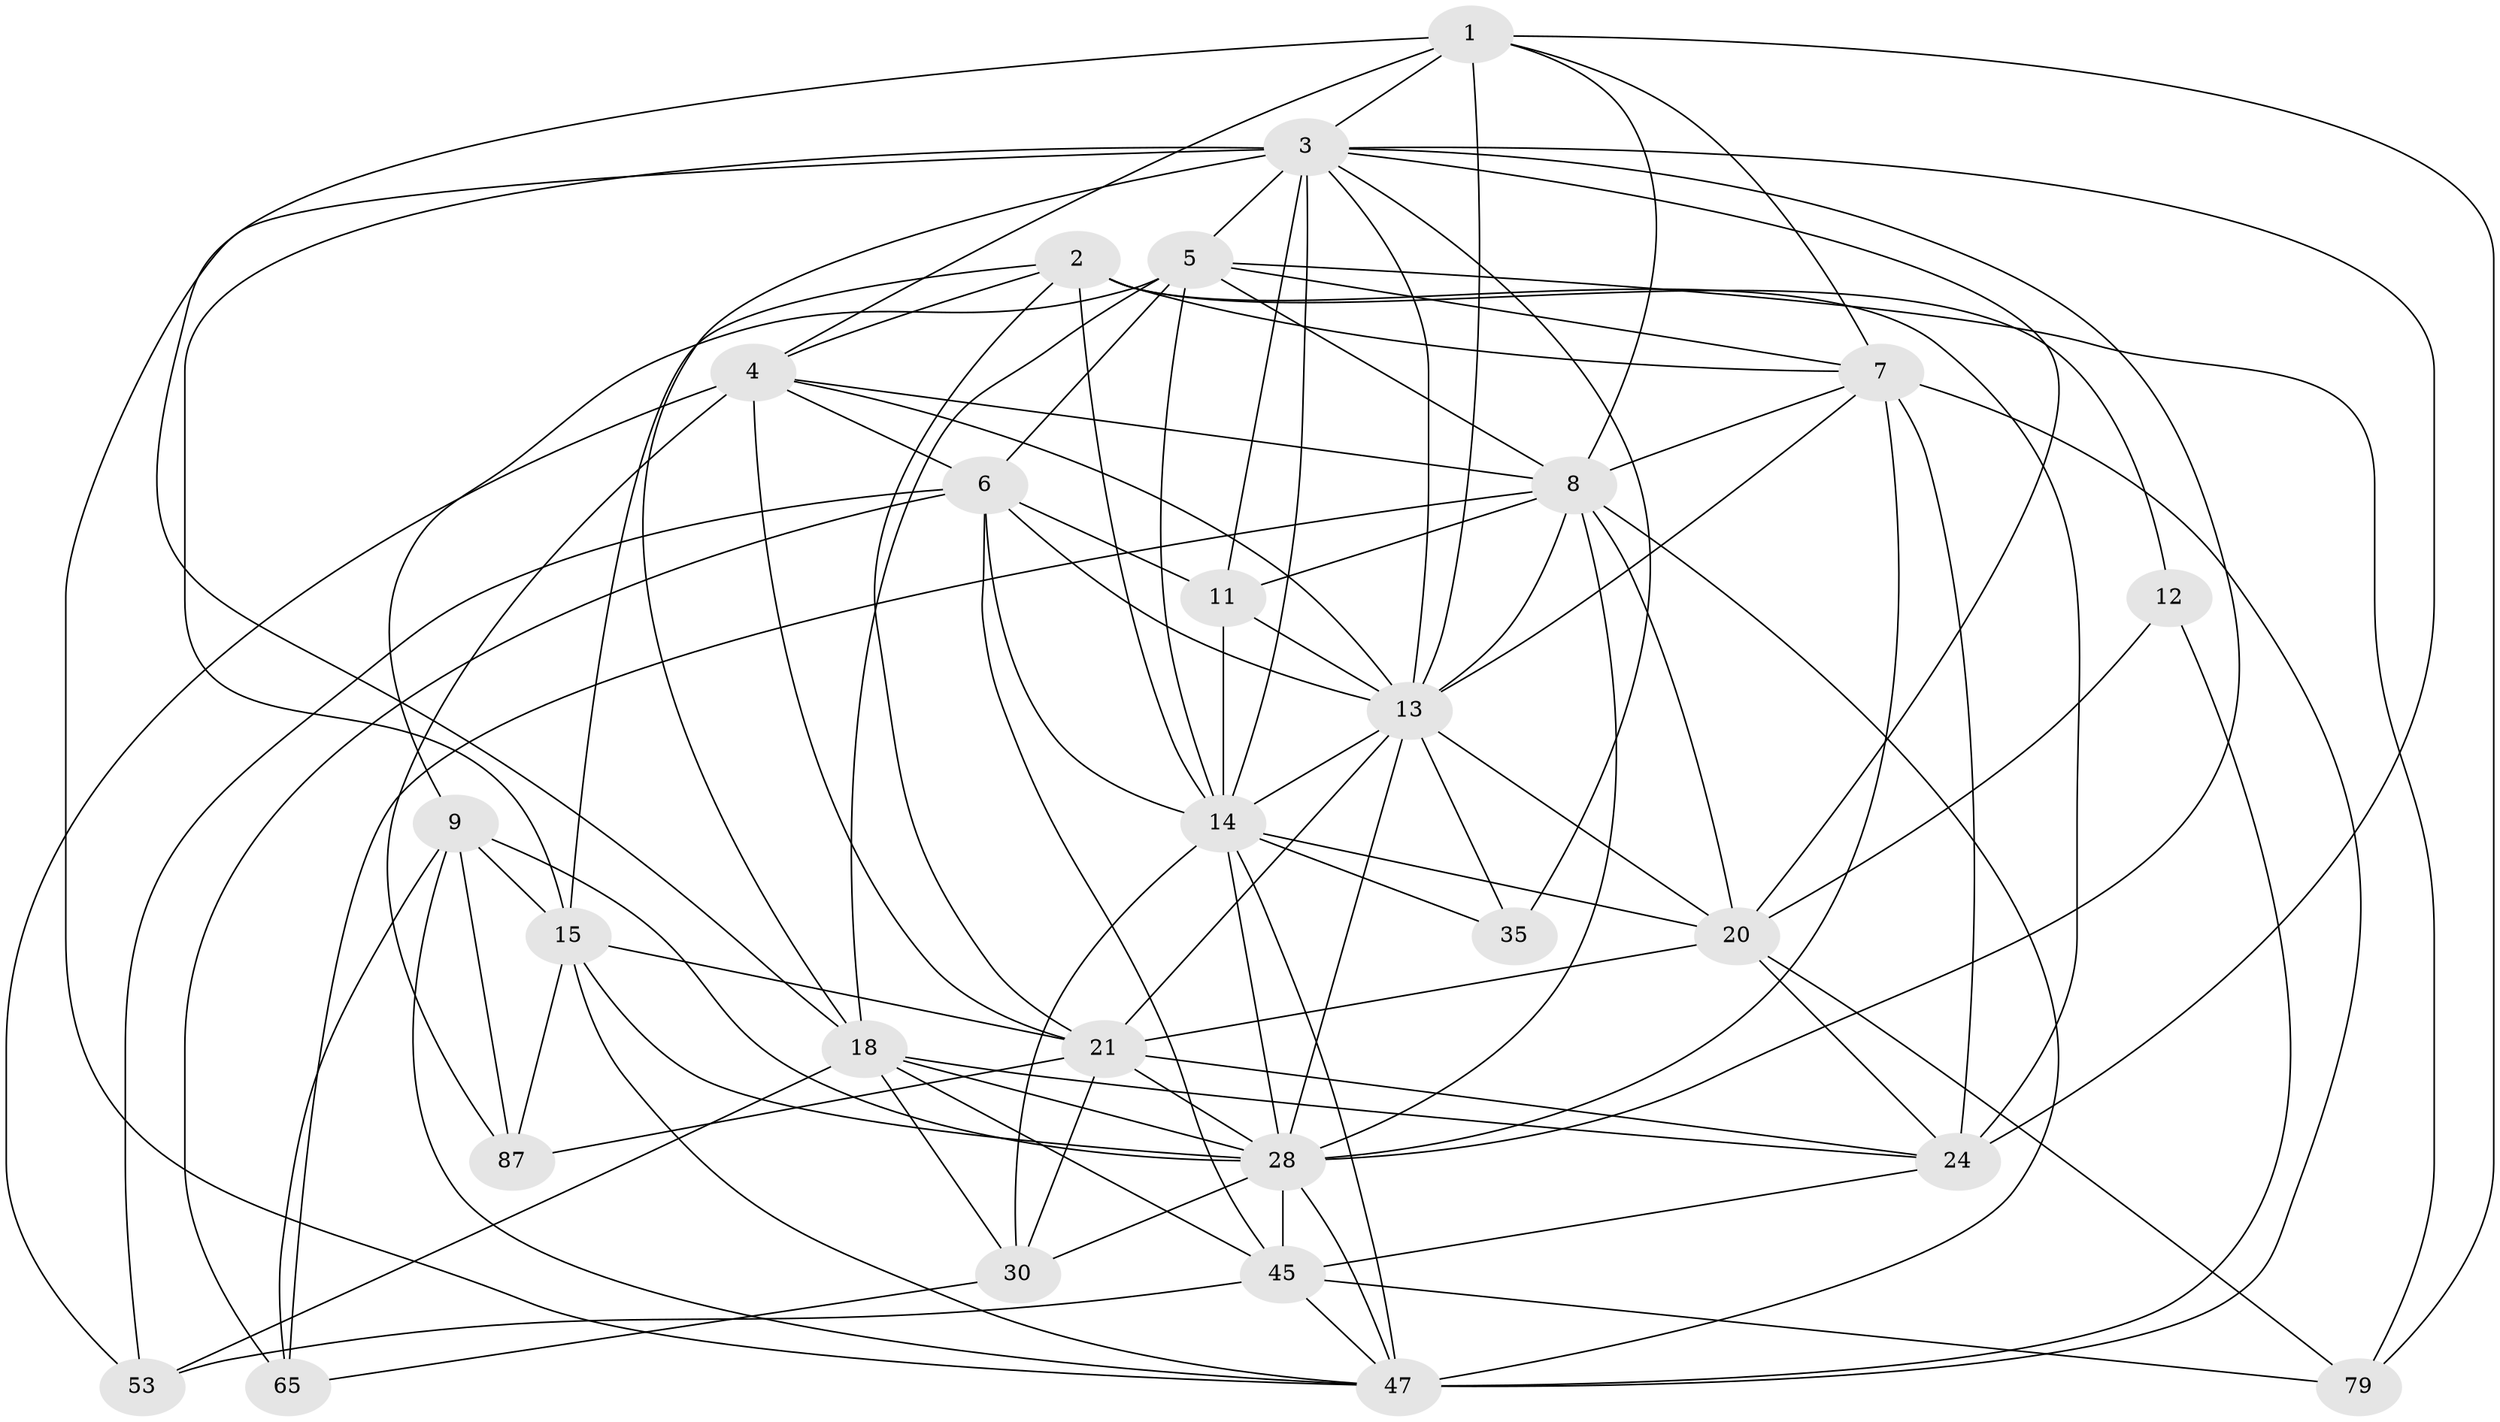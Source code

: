 // original degree distribution, {4: 1.0}
// Generated by graph-tools (version 1.1) at 2025/20/03/04/25 18:20:42]
// undirected, 27 vertices, 98 edges
graph export_dot {
graph [start="1"]
  node [color=gray90,style=filled];
  1 [super="+64"];
  2 [super="+46+16"];
  3 [super="+51+54+57"];
  4 [super="+81+17+48"];
  5 [super="+41+49"];
  6 [super="+29+27"];
  7 [super="+58"];
  8 [super="+36+10"];
  9 [super="+23"];
  11 [super="+76"];
  12;
  13 [super="+22+19+62"];
  14 [super="+39+32"];
  15 [super="+88+37"];
  18 [super="+71+56"];
  20 [super="+25"];
  21 [super="+66"];
  24 [super="+42+67"];
  28 [super="+31+72"];
  30 [super="+40"];
  35;
  45 [super="+52+89"];
  47 [super="+69+86"];
  53;
  65;
  79;
  87;
  1 -- 8;
  1 -- 4 [weight=2];
  1 -- 18;
  1 -- 3;
  1 -- 7;
  1 -- 13;
  1 -- 79;
  2 -- 14;
  2 -- 24 [weight=3];
  2 -- 4;
  2 -- 12 [weight=2];
  2 -- 15;
  2 -- 7;
  2 -- 21;
  3 -- 20;
  3 -- 35;
  3 -- 11;
  3 -- 47;
  3 -- 13;
  3 -- 14;
  3 -- 24;
  3 -- 18;
  3 -- 15 [weight=3];
  3 -- 28;
  3 -- 5;
  4 -- 87;
  4 -- 6;
  4 -- 13;
  4 -- 53;
  4 -- 8 [weight=2];
  4 -- 21;
  5 -- 7;
  5 -- 14 [weight=2];
  5 -- 9;
  5 -- 8 [weight=2];
  5 -- 18;
  5 -- 6;
  5 -- 79;
  6 -- 45;
  6 -- 65;
  6 -- 53;
  6 -- 14;
  6 -- 13;
  6 -- 11;
  7 -- 24;
  7 -- 28;
  7 -- 47;
  7 -- 13;
  7 -- 8;
  8 -- 13 [weight=2];
  8 -- 28;
  8 -- 11 [weight=2];
  8 -- 65;
  8 -- 47;
  8 -- 20;
  9 -- 47;
  9 -- 15 [weight=3];
  9 -- 28;
  9 -- 65;
  9 -- 87;
  11 -- 14;
  11 -- 13;
  12 -- 47;
  12 -- 20;
  13 -- 21 [weight=3];
  13 -- 28;
  13 -- 20;
  13 -- 14 [weight=2];
  13 -- 35;
  14 -- 47 [weight=2];
  14 -- 35 [weight=2];
  14 -- 30 [weight=2];
  14 -- 20;
  14 -- 28;
  15 -- 21;
  15 -- 47;
  15 -- 87;
  15 -- 28 [weight=2];
  18 -- 53;
  18 -- 24;
  18 -- 45;
  18 -- 30;
  18 -- 28;
  20 -- 79;
  20 -- 24;
  20 -- 21;
  21 -- 28 [weight=2];
  21 -- 87;
  21 -- 24;
  21 -- 30;
  24 -- 45 [weight=2];
  28 -- 45;
  28 -- 30;
  28 -- 47;
  30 -- 65;
  45 -- 47;
  45 -- 53;
  45 -- 79;
}
